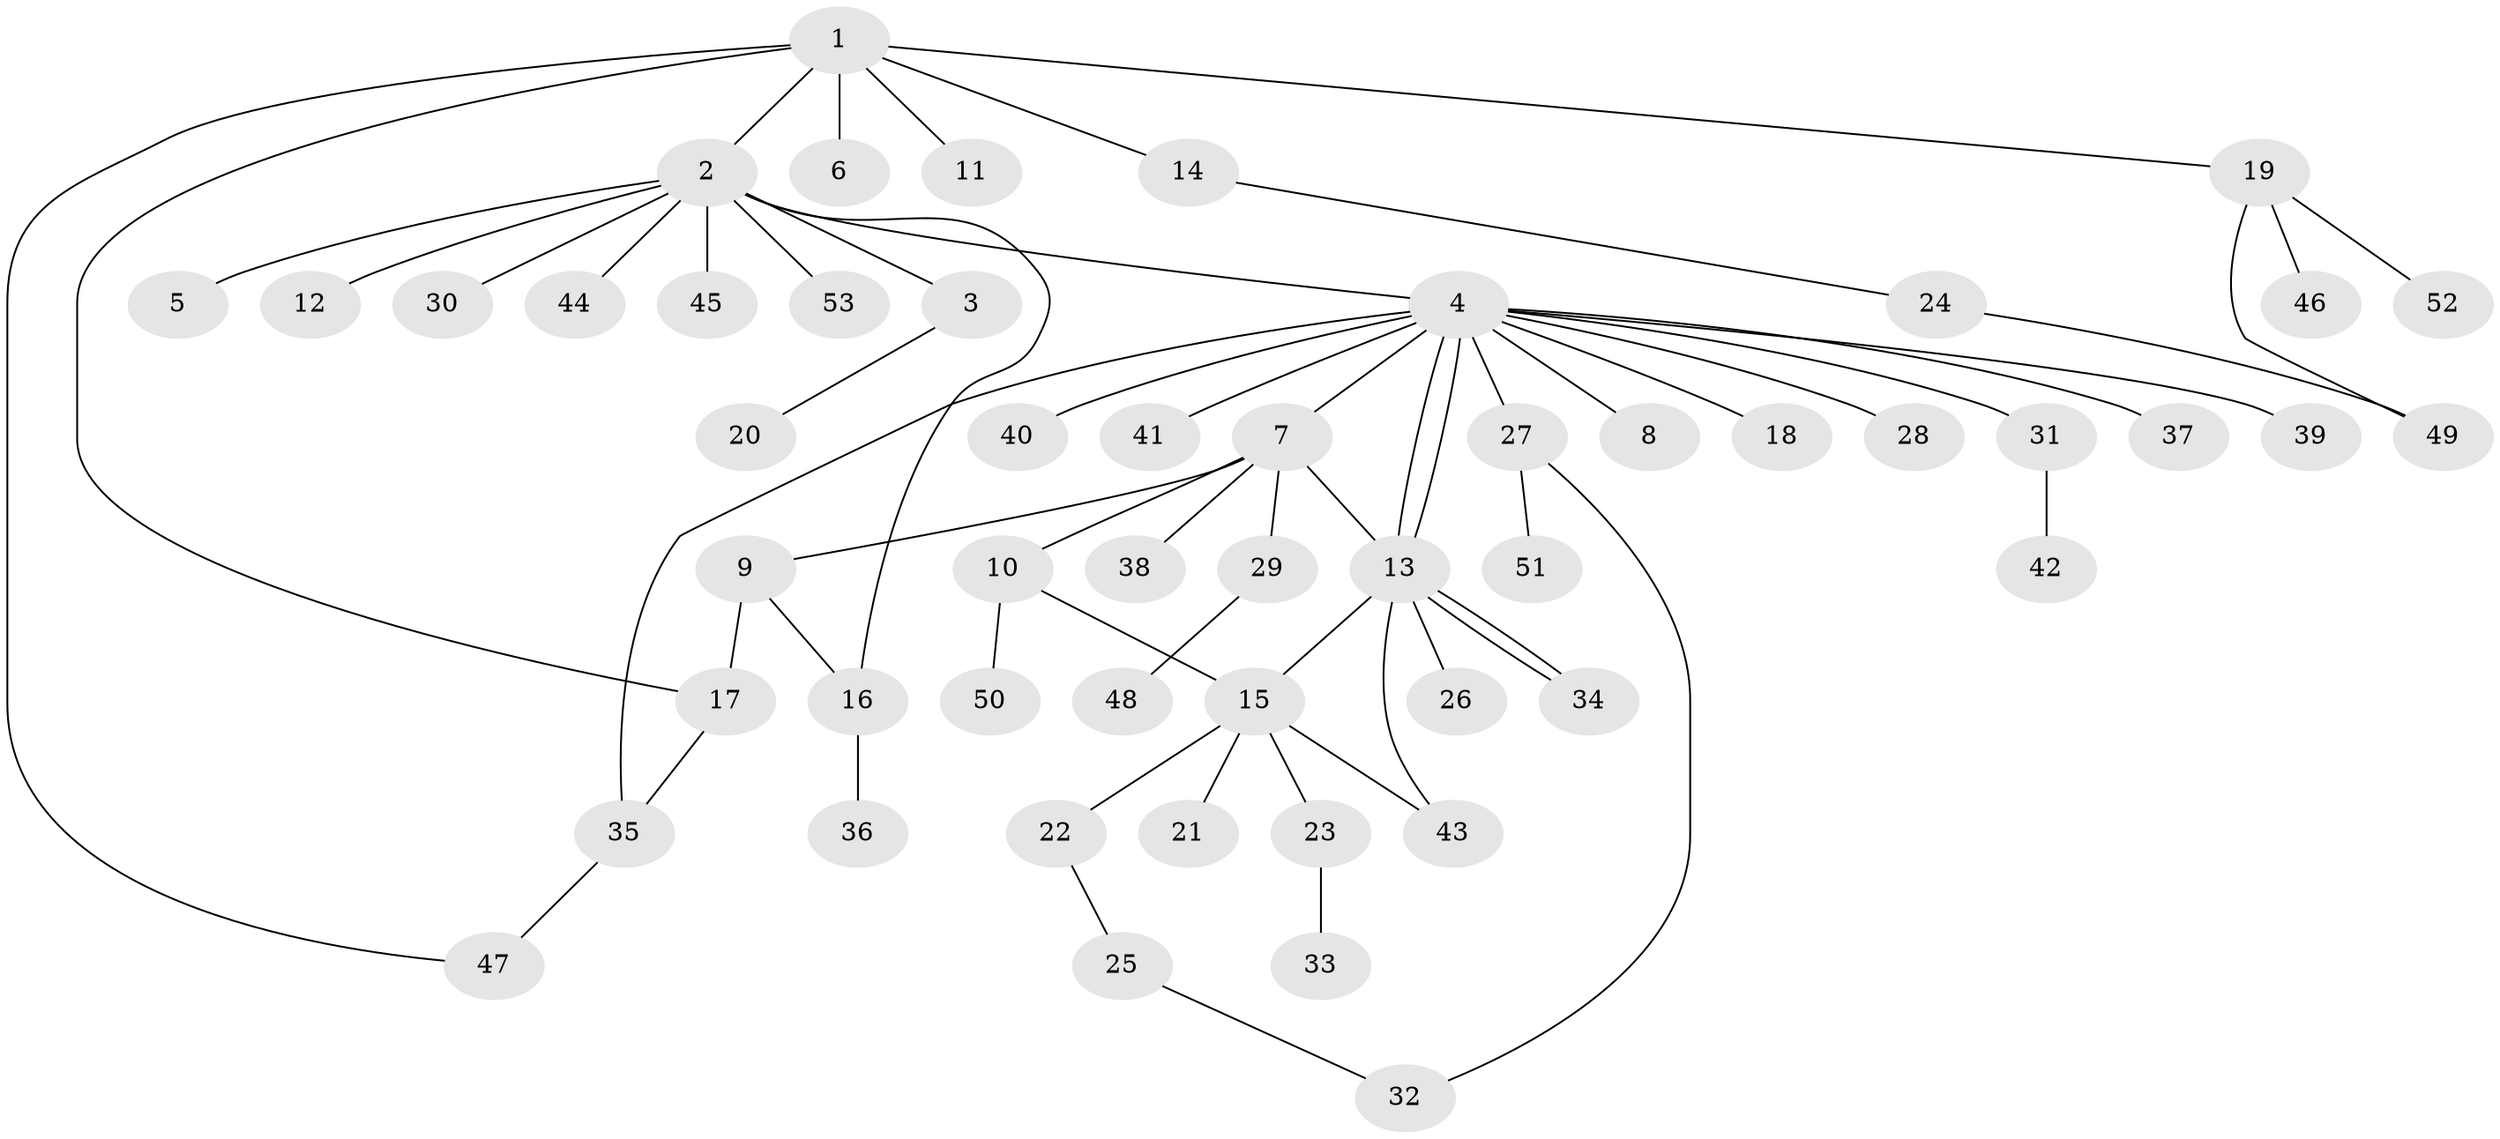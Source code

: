 // Generated by graph-tools (version 1.1) at 2025/49/03/09/25 03:49:55]
// undirected, 53 vertices, 63 edges
graph export_dot {
graph [start="1"]
  node [color=gray90,style=filled];
  1;
  2;
  3;
  4;
  5;
  6;
  7;
  8;
  9;
  10;
  11;
  12;
  13;
  14;
  15;
  16;
  17;
  18;
  19;
  20;
  21;
  22;
  23;
  24;
  25;
  26;
  27;
  28;
  29;
  30;
  31;
  32;
  33;
  34;
  35;
  36;
  37;
  38;
  39;
  40;
  41;
  42;
  43;
  44;
  45;
  46;
  47;
  48;
  49;
  50;
  51;
  52;
  53;
  1 -- 2;
  1 -- 6;
  1 -- 11;
  1 -- 14;
  1 -- 17;
  1 -- 19;
  1 -- 47;
  2 -- 3;
  2 -- 4;
  2 -- 5;
  2 -- 12;
  2 -- 16;
  2 -- 30;
  2 -- 44;
  2 -- 45;
  2 -- 53;
  3 -- 20;
  4 -- 7;
  4 -- 8;
  4 -- 13;
  4 -- 13;
  4 -- 18;
  4 -- 27;
  4 -- 28;
  4 -- 31;
  4 -- 35;
  4 -- 37;
  4 -- 39;
  4 -- 40;
  4 -- 41;
  7 -- 9;
  7 -- 10;
  7 -- 13;
  7 -- 29;
  7 -- 38;
  9 -- 16;
  9 -- 17;
  10 -- 15;
  10 -- 50;
  13 -- 15;
  13 -- 26;
  13 -- 34;
  13 -- 34;
  13 -- 43;
  14 -- 24;
  15 -- 21;
  15 -- 22;
  15 -- 23;
  15 -- 43;
  16 -- 36;
  17 -- 35;
  19 -- 46;
  19 -- 49;
  19 -- 52;
  22 -- 25;
  23 -- 33;
  24 -- 49;
  25 -- 32;
  27 -- 32;
  27 -- 51;
  29 -- 48;
  31 -- 42;
  35 -- 47;
}
